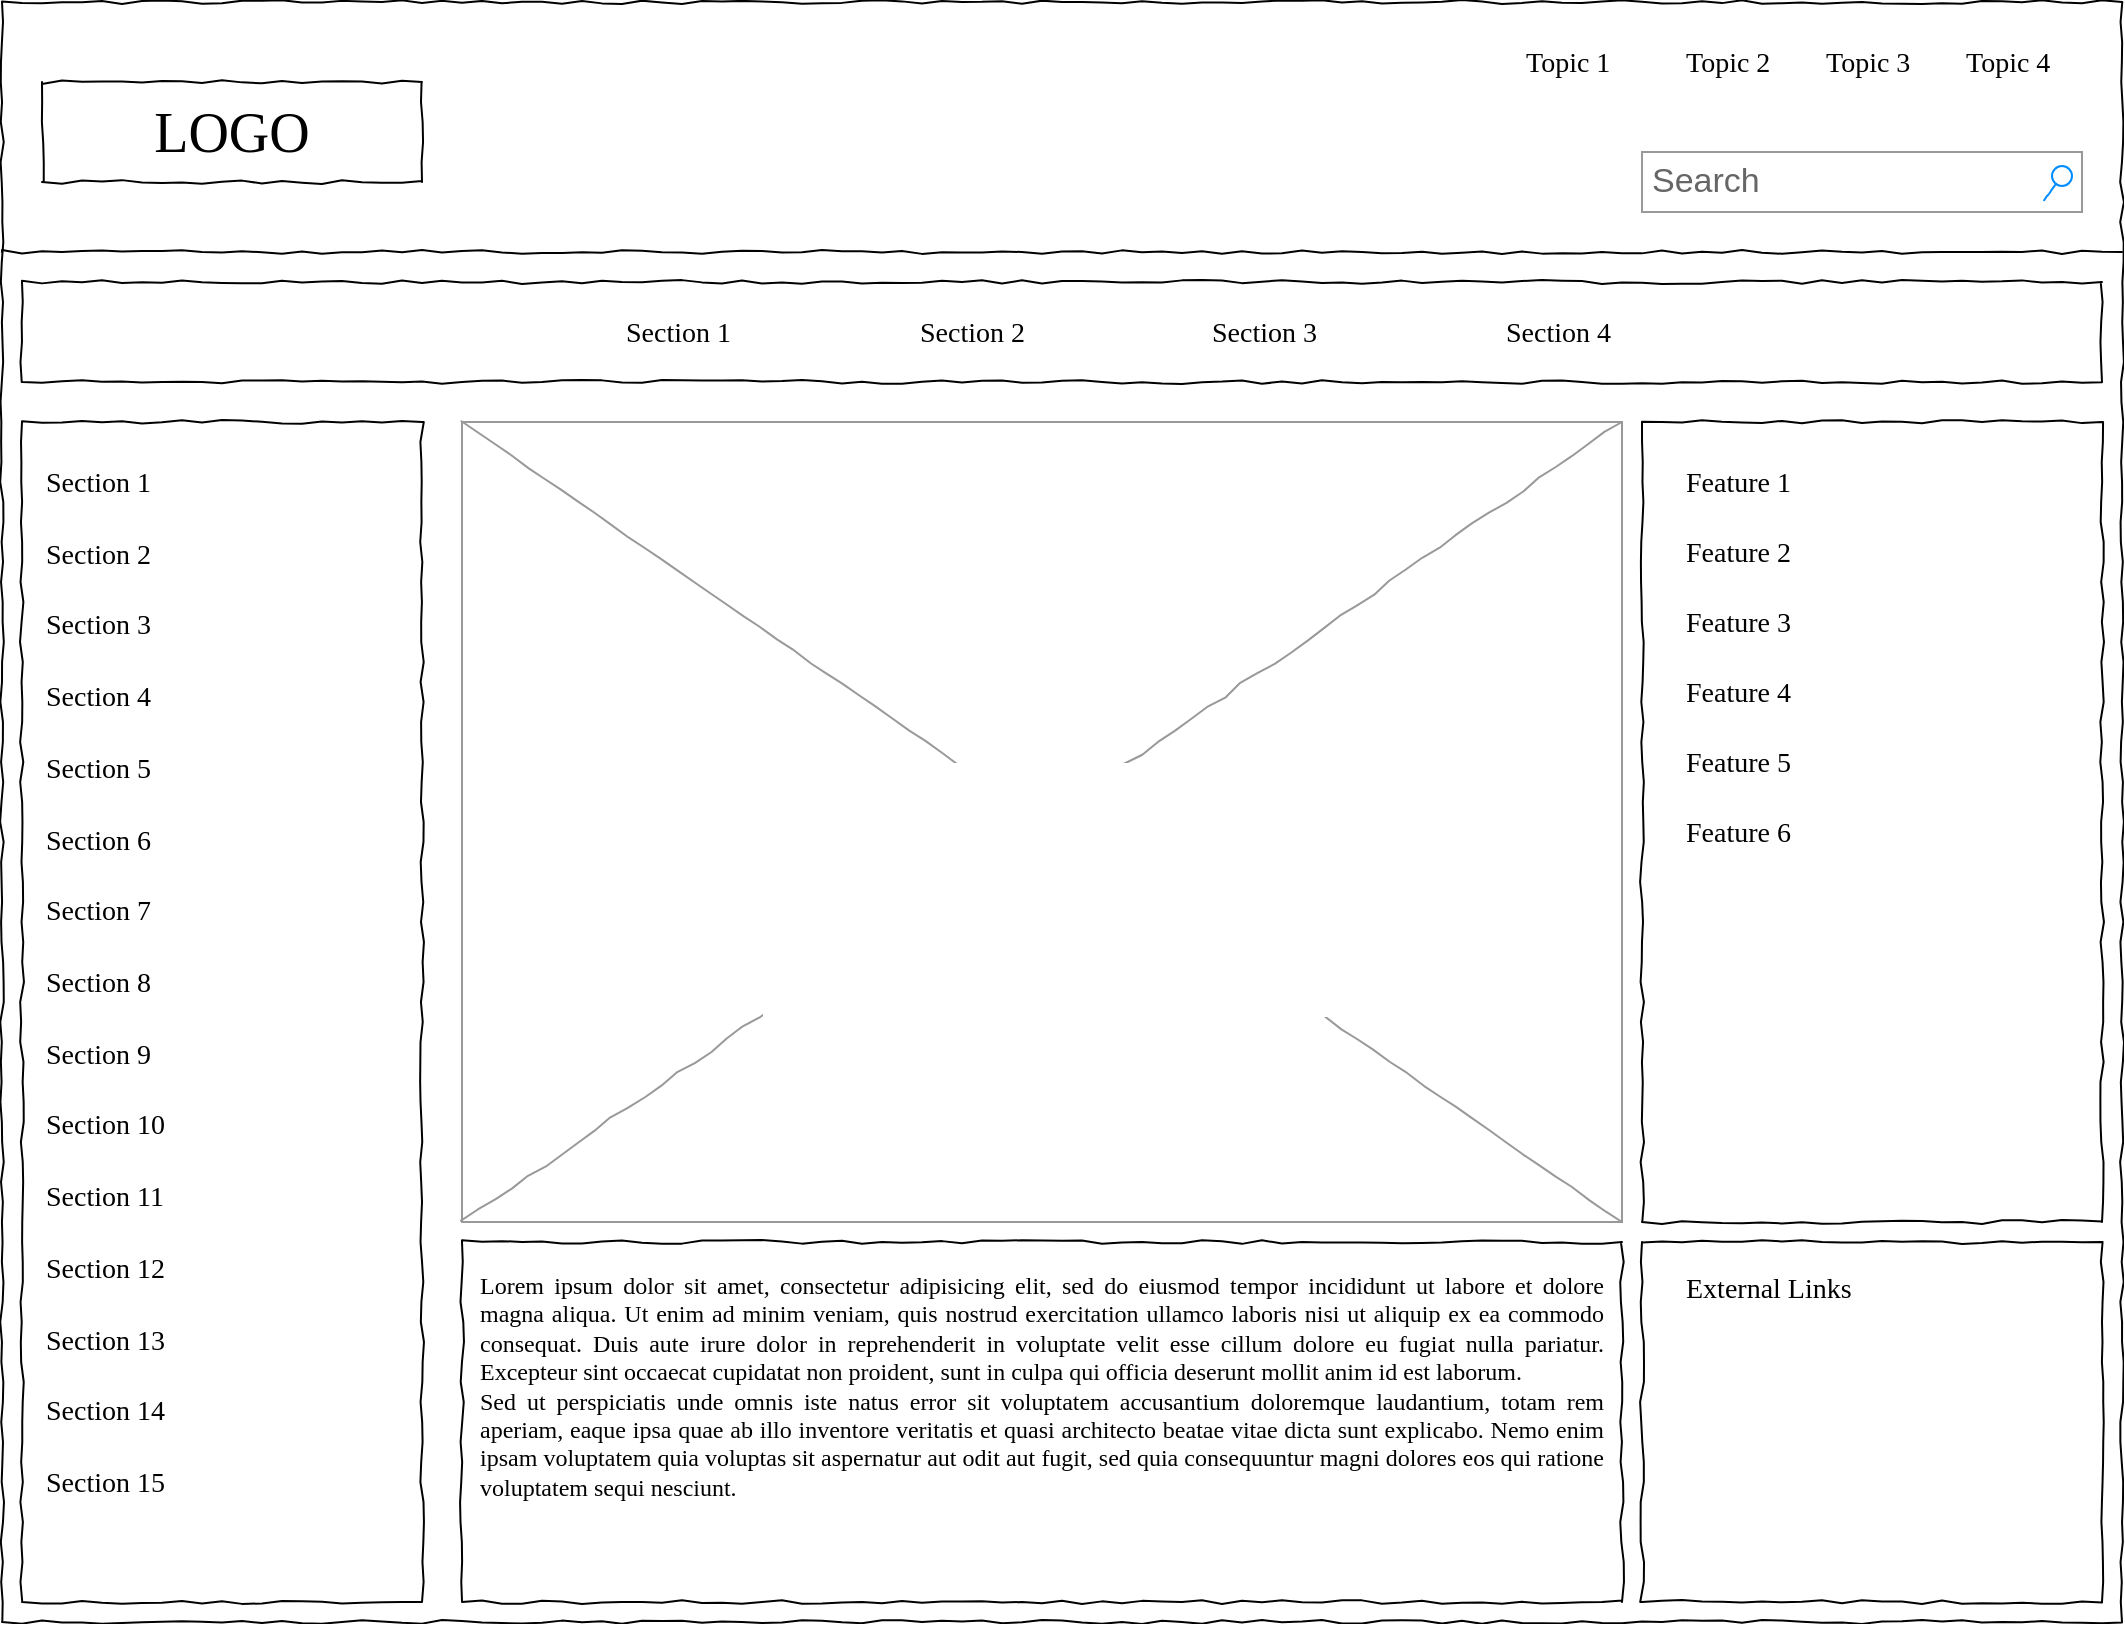 <mxfile version="14.7.2" type="github" pages="2">
  <diagram name="Page-1" id="03018318-947c-dd8e-b7a3-06fadd420f32">
    <mxGraphModel dx="1426" dy="694" grid="1" gridSize="10" guides="1" tooltips="1" connect="1" arrows="1" fold="1" page="1" pageScale="1" pageWidth="1100" pageHeight="850" background="none" math="0" shadow="0">
      <root>
        <mxCell id="0" />
        <mxCell id="1" parent="0" />
        <mxCell id="677b7b8949515195-1" value="" style="whiteSpace=wrap;html=1;rounded=0;shadow=0;labelBackgroundColor=none;strokeColor=#000000;strokeWidth=1;fillColor=none;fontFamily=Verdana;fontSize=12;fontColor=#000000;align=center;comic=1;" parent="1" vertex="1">
          <mxGeometry x="20" y="20" width="1060" height="810" as="geometry" />
        </mxCell>
        <mxCell id="677b7b8949515195-2" value="LOGO" style="whiteSpace=wrap;html=1;rounded=0;shadow=0;labelBackgroundColor=none;strokeWidth=1;fontFamily=Verdana;fontSize=28;align=center;comic=1;" parent="1" vertex="1">
          <mxGeometry x="40" y="60" width="190" height="50" as="geometry" />
        </mxCell>
        <mxCell id="677b7b8949515195-3" value="Search" style="strokeWidth=1;shadow=0;dashed=0;align=center;html=1;shape=mxgraph.mockup.forms.searchBox;strokeColor=#999999;mainText=;strokeColor2=#008cff;fontColor=#666666;fontSize=17;align=left;spacingLeft=3;rounded=0;labelBackgroundColor=none;comic=1;" parent="1" vertex="1">
          <mxGeometry x="840" y="95" width="220" height="30" as="geometry" />
        </mxCell>
        <mxCell id="677b7b8949515195-4" value="Topic 1" style="text;html=1;points=[];align=left;verticalAlign=top;spacingTop=-4;fontSize=14;fontFamily=Verdana" parent="1" vertex="1">
          <mxGeometry x="780" y="40" width="60" height="20" as="geometry" />
        </mxCell>
        <mxCell id="677b7b8949515195-5" value="Topic 2" style="text;html=1;points=[];align=left;verticalAlign=top;spacingTop=-4;fontSize=14;fontFamily=Verdana" parent="1" vertex="1">
          <mxGeometry x="860" y="40" width="60" height="20" as="geometry" />
        </mxCell>
        <mxCell id="677b7b8949515195-6" value="Topic 3" style="text;html=1;points=[];align=left;verticalAlign=top;spacingTop=-4;fontSize=14;fontFamily=Verdana" parent="1" vertex="1">
          <mxGeometry x="930" y="40" width="60" height="20" as="geometry" />
        </mxCell>
        <mxCell id="677b7b8949515195-7" value="Topic 4" style="text;html=1;points=[];align=left;verticalAlign=top;spacingTop=-4;fontSize=14;fontFamily=Verdana" parent="1" vertex="1">
          <mxGeometry x="1000" y="40" width="60" height="20" as="geometry" />
        </mxCell>
        <mxCell id="677b7b8949515195-8" value="" style="whiteSpace=wrap;html=1;rounded=0;shadow=0;labelBackgroundColor=none;strokeWidth=1;fillColor=none;fontFamily=Verdana;fontSize=12;align=center;comic=1;" parent="1" vertex="1">
          <mxGeometry x="30" y="230" width="200" height="590" as="geometry" />
        </mxCell>
        <mxCell id="677b7b8949515195-9" value="" style="line;strokeWidth=1;html=1;rounded=0;shadow=0;labelBackgroundColor=none;fillColor=none;fontFamily=Verdana;fontSize=14;fontColor=#000000;align=center;comic=1;" parent="1" vertex="1">
          <mxGeometry x="20" y="140" width="1060" height="10" as="geometry" />
        </mxCell>
        <mxCell id="677b7b8949515195-10" value="" style="whiteSpace=wrap;html=1;rounded=0;shadow=0;labelBackgroundColor=none;strokeWidth=1;fillColor=none;fontFamily=Verdana;fontSize=12;align=center;comic=1;" parent="1" vertex="1">
          <mxGeometry x="30" y="160" width="1040" height="50" as="geometry" />
        </mxCell>
        <mxCell id="677b7b8949515195-11" value="Section 1" style="text;html=1;points=[];align=left;verticalAlign=top;spacingTop=-4;fontSize=14;fontFamily=Verdana" parent="1" vertex="1">
          <mxGeometry x="330" y="175" width="60" height="20" as="geometry" />
        </mxCell>
        <mxCell id="677b7b8949515195-12" value="Section 2" style="text;html=1;points=[];align=left;verticalAlign=top;spacingTop=-4;fontSize=14;fontFamily=Verdana" parent="1" vertex="1">
          <mxGeometry x="477" y="175" width="60" height="20" as="geometry" />
        </mxCell>
        <mxCell id="677b7b8949515195-13" value="Section 3" style="text;html=1;points=[];align=left;verticalAlign=top;spacingTop=-4;fontSize=14;fontFamily=Verdana" parent="1" vertex="1">
          <mxGeometry x="623" y="175" width="60" height="20" as="geometry" />
        </mxCell>
        <mxCell id="677b7b8949515195-14" value="Section 4" style="text;html=1;points=[];align=left;verticalAlign=top;spacingTop=-4;fontSize=14;fontFamily=Verdana" parent="1" vertex="1">
          <mxGeometry x="770" y="175" width="60" height="20" as="geometry" />
        </mxCell>
        <mxCell id="677b7b8949515195-15" value="&lt;div style=&quot;text-align: justify&quot;&gt;&lt;span&gt;Lorem ipsum dolor sit amet, consectetur adipisicing elit, sed do eiusmod tempor incididunt ut labore et dolore magna aliqua. Ut enim ad minim veniam, quis nostrud exercitation ullamco laboris nisi ut aliquip ex ea commodo consequat. Duis aute irure dolor in reprehenderit in voluptate velit esse cillum dolore eu fugiat nulla pariatur. Excepteur sint occaecat cupidatat non proident, sunt in culpa qui officia deserunt mollit anim id est laborum.&lt;/span&gt;&lt;/div&gt;&lt;div style=&quot;text-align: justify&quot;&gt;&lt;span&gt;Sed ut perspiciatis unde omnis iste natus error sit voluptatem accusantium doloremque laudantium, totam rem aperiam, eaque ipsa quae ab illo inventore veritatis et quasi architecto beatae vitae dicta sunt explicabo. Nemo enim ipsam voluptatem quia voluptas sit aspernatur aut odit aut fugit, sed quia consequuntur magni dolores eos qui ratione voluptatem sequi nesciunt.&amp;nbsp;&lt;/span&gt;&lt;/div&gt;" style="whiteSpace=wrap;html=1;rounded=0;shadow=0;labelBackgroundColor=none;strokeWidth=1;fillColor=none;fontFamily=Verdana;fontSize=12;align=center;verticalAlign=top;spacing=10;comic=1;" parent="1" vertex="1">
          <mxGeometry x="250" y="640" width="580" height="180" as="geometry" />
        </mxCell>
        <mxCell id="677b7b8949515195-16" value="" style="verticalLabelPosition=bottom;shadow=0;dashed=0;align=center;html=1;verticalAlign=top;strokeWidth=1;shape=mxgraph.mockup.graphics.simpleIcon;strokeColor=#999999;rounded=0;labelBackgroundColor=none;fontFamily=Verdana;fontSize=14;fontColor=#000000;comic=1;" parent="1" vertex="1">
          <mxGeometry x="250" y="230" width="580" height="400" as="geometry" />
        </mxCell>
        <mxCell id="677b7b8949515195-25" value="" style="whiteSpace=wrap;html=1;rounded=0;shadow=0;labelBackgroundColor=none;strokeWidth=1;fillColor=none;fontFamily=Verdana;fontSize=12;align=center;comic=1;" parent="1" vertex="1">
          <mxGeometry x="840" y="230" width="230" height="400" as="geometry" />
        </mxCell>
        <mxCell id="677b7b8949515195-26" value="" style="whiteSpace=wrap;html=1;rounded=0;shadow=0;labelBackgroundColor=none;strokeWidth=1;fillColor=none;fontFamily=Verdana;fontSize=12;align=center;comic=1;" parent="1" vertex="1">
          <mxGeometry x="840" y="640" width="230" height="180" as="geometry" />
        </mxCell>
        <mxCell id="677b7b8949515195-27" value="Section 1" style="text;html=1;points=[];align=left;verticalAlign=top;spacingTop=-4;fontSize=14;fontFamily=Verdana" parent="1" vertex="1">
          <mxGeometry x="40" y="250" width="170" height="20" as="geometry" />
        </mxCell>
        <mxCell id="677b7b8949515195-28" value="Section 2" style="text;html=1;points=[];align=left;verticalAlign=top;spacingTop=-4;fontSize=14;fontFamily=Verdana" parent="1" vertex="1">
          <mxGeometry x="40" y="286" width="170" height="20" as="geometry" />
        </mxCell>
        <mxCell id="677b7b8949515195-29" value="Section 3" style="text;html=1;points=[];align=left;verticalAlign=top;spacingTop=-4;fontSize=14;fontFamily=Verdana" parent="1" vertex="1">
          <mxGeometry x="40" y="321" width="170" height="20" as="geometry" />
        </mxCell>
        <mxCell id="677b7b8949515195-30" value="Section 4" style="text;html=1;points=[];align=left;verticalAlign=top;spacingTop=-4;fontSize=14;fontFamily=Verdana" parent="1" vertex="1">
          <mxGeometry x="40" y="357" width="170" height="20" as="geometry" />
        </mxCell>
        <mxCell id="677b7b8949515195-31" value="Section 7" style="text;html=1;points=[];align=left;verticalAlign=top;spacingTop=-4;fontSize=14;fontFamily=Verdana" parent="1" vertex="1">
          <mxGeometry x="40" y="464" width="170" height="20" as="geometry" />
        </mxCell>
        <mxCell id="677b7b8949515195-32" value="Section 8" style="text;html=1;points=[];align=left;verticalAlign=top;spacingTop=-4;fontSize=14;fontFamily=Verdana" parent="1" vertex="1">
          <mxGeometry x="40" y="500" width="170" height="20" as="geometry" />
        </mxCell>
        <mxCell id="677b7b8949515195-33" value="Section 9" style="text;html=1;points=[];align=left;verticalAlign=top;spacingTop=-4;fontSize=14;fontFamily=Verdana" parent="1" vertex="1">
          <mxGeometry x="40" y="536" width="170" height="20" as="geometry" />
        </mxCell>
        <mxCell id="677b7b8949515195-34" value="Section 10" style="text;html=1;points=[];align=left;verticalAlign=top;spacingTop=-4;fontSize=14;fontFamily=Verdana" parent="1" vertex="1">
          <mxGeometry x="40" y="571" width="170" height="20" as="geometry" />
        </mxCell>
        <mxCell id="677b7b8949515195-35" value="Section 11" style="text;html=1;points=[];align=left;verticalAlign=top;spacingTop=-4;fontSize=14;fontFamily=Verdana" parent="1" vertex="1">
          <mxGeometry x="40" y="607" width="170" height="20" as="geometry" />
        </mxCell>
        <mxCell id="677b7b8949515195-36" value="Section 12" style="text;html=1;points=[];align=left;verticalAlign=top;spacingTop=-4;fontSize=14;fontFamily=Verdana" parent="1" vertex="1">
          <mxGeometry x="40" y="643" width="170" height="20" as="geometry" />
        </mxCell>
        <mxCell id="677b7b8949515195-37" value="Section 13" style="text;html=1;points=[];align=left;verticalAlign=top;spacingTop=-4;fontSize=14;fontFamily=Verdana" parent="1" vertex="1">
          <mxGeometry x="40" y="679" width="170" height="20" as="geometry" />
        </mxCell>
        <mxCell id="677b7b8949515195-38" value="Section 14" style="text;html=1;points=[];align=left;verticalAlign=top;spacingTop=-4;fontSize=14;fontFamily=Verdana" parent="1" vertex="1">
          <mxGeometry x="40" y="714" width="170" height="20" as="geometry" />
        </mxCell>
        <mxCell id="677b7b8949515195-39" value="Section 5" style="text;html=1;points=[];align=left;verticalAlign=top;spacingTop=-4;fontSize=14;fontFamily=Verdana" parent="1" vertex="1">
          <mxGeometry x="40" y="393" width="170" height="20" as="geometry" />
        </mxCell>
        <mxCell id="677b7b8949515195-40" value="Section 6" style="text;html=1;points=[];align=left;verticalAlign=top;spacingTop=-4;fontSize=14;fontFamily=Verdana" parent="1" vertex="1">
          <mxGeometry x="40" y="429" width="170" height="20" as="geometry" />
        </mxCell>
        <mxCell id="677b7b8949515195-41" value="Section 15" style="text;html=1;points=[];align=left;verticalAlign=top;spacingTop=-4;fontSize=14;fontFamily=Verdana" parent="1" vertex="1">
          <mxGeometry x="40" y="750" width="170" height="20" as="geometry" />
        </mxCell>
        <mxCell id="677b7b8949515195-42" value="External Links" style="text;html=1;points=[];align=left;verticalAlign=top;spacingTop=-4;fontSize=14;fontFamily=Verdana" parent="1" vertex="1">
          <mxGeometry x="860" y="653" width="170" height="20" as="geometry" />
        </mxCell>
        <mxCell id="677b7b8949515195-44" value="Feature 1" style="text;html=1;points=[];align=left;verticalAlign=top;spacingTop=-4;fontSize=14;fontFamily=Verdana" parent="1" vertex="1">
          <mxGeometry x="860" y="250" width="170" height="20" as="geometry" />
        </mxCell>
        <mxCell id="677b7b8949515195-45" value="Feature 2" style="text;html=1;points=[];align=left;verticalAlign=top;spacingTop=-4;fontSize=14;fontFamily=Verdana" parent="1" vertex="1">
          <mxGeometry x="860" y="285" width="170" height="20" as="geometry" />
        </mxCell>
        <mxCell id="677b7b8949515195-46" value="Feature 3" style="text;html=1;points=[];align=left;verticalAlign=top;spacingTop=-4;fontSize=14;fontFamily=Verdana" parent="1" vertex="1">
          <mxGeometry x="860" y="320" width="170" height="20" as="geometry" />
        </mxCell>
        <mxCell id="677b7b8949515195-47" value="Feature 4" style="text;html=1;points=[];align=left;verticalAlign=top;spacingTop=-4;fontSize=14;fontFamily=Verdana" parent="1" vertex="1">
          <mxGeometry x="860" y="355" width="170" height="20" as="geometry" />
        </mxCell>
        <mxCell id="677b7b8949515195-48" value="Feature 5" style="text;html=1;points=[];align=left;verticalAlign=top;spacingTop=-4;fontSize=14;fontFamily=Verdana" parent="1" vertex="1">
          <mxGeometry x="860" y="390" width="170" height="20" as="geometry" />
        </mxCell>
        <mxCell id="677b7b8949515195-49" value="Feature 6" style="text;html=1;points=[];align=left;verticalAlign=top;spacingTop=-4;fontSize=14;fontFamily=Verdana" parent="1" vertex="1">
          <mxGeometry x="860" y="425" width="170" height="20" as="geometry" />
        </mxCell>
      </root>
    </mxGraphModel>
  </diagram>
  <diagram id="eirNKkz0It7rpVvgPNyu" name="Page-2">
    <mxGraphModel dx="3204" dy="2326" grid="1" gridSize="10" guides="1" tooltips="1" connect="1" arrows="1" fold="1" page="1" pageScale="1" pageWidth="827" pageHeight="1169" math="0" shadow="0">
      <root>
        <mxCell id="OgX_j4Ksv-_iXJRbJ3sl-0" />
        <mxCell id="OgX_j4Ksv-_iXJRbJ3sl-1" parent="OgX_j4Ksv-_iXJRbJ3sl-0" />
        <mxCell id="OgX_j4Ksv-_iXJRbJ3sl-5" value="Line 1" style="strokeWidth=1;shadow=0;dashed=0;align=center;html=1;shape=mxgraph.mockup.text.textBox;fontColor=#666666;align=left;fontSize=17;spacingLeft=4;spacingTop=-3;strokeColor=#666666;mainText=;rounded=0;comic=1;fontFamily=Verdana;fillColor=none;" vertex="1" parent="OgX_j4Ksv-_iXJRbJ3sl-1">
          <mxGeometry x="-135" y="100" width="150" height="30" as="geometry" />
        </mxCell>
        <mxCell id="OgX_j4Ksv-_iXJRbJ3sl-6" value="&lt;table cellpadding=&quot;4&quot; cellspacing=&quot;0&quot; border=&quot;1&quot; style=&quot;font-size:1em;width:100%;height:100%;&quot;&gt;&lt;tr&gt;&lt;th&gt;Header 1&lt;/th&gt;&lt;th&gt;Header 2&lt;/th&gt;&lt;/tr&gt;&lt;tr&gt;&lt;td&gt;row 1, cell 1&lt;/td&gt;&lt;td&gt;row 1, cell 2&lt;/td&gt;&lt;/tr&gt;&lt;tr&gt;&lt;td&gt;row 2, cell 1&lt;/td&gt;&lt;td&gt;row 2, cell 2&lt;/td&gt;&lt;/tr&gt;&lt;/table&gt; " style="verticalAlign=top;align=left;overflow=fill;fontSize=12;fontFamily=Helvetica;html=1;rounded=0;shadow=0;comic=1;strokeWidth=1;fillColor=none;" vertex="1" parent="OgX_j4Ksv-_iXJRbJ3sl-1">
          <mxGeometry x="-510" y="100" width="180" height="80" as="geometry" />
        </mxCell>
        <mxCell id="OgX_j4Ksv-_iXJRbJ3sl-8" value="" style="verticalLabelPosition=bottom;shadow=0;dashed=0;align=center;html=1;verticalAlign=top;strokeWidth=1;shape=mxgraph.mockup.misc.progressBar;fillColor=#cccccc;strokeColor=none;fillColor2=#99ddff;barPos=80;rounded=0;comic=1;fontFamily=Verdana;" vertex="1" parent="OgX_j4Ksv-_iXJRbJ3sl-1">
          <mxGeometry x="-160" y="240" width="200" height="20" as="geometry" />
        </mxCell>
        <mxCell id="OgX_j4Ksv-_iXJRbJ3sl-10" value="&lt;table cellpadding=&quot;0&quot; cellspacing=&quot;0&quot; style=&quot;width:100%;height:100%;&quot;&gt;&lt;tr&gt;&lt;td style=&quot;width:85%&quot;&gt;100&lt;/td&gt;&lt;td style=&quot;width:15%&quot;&gt;&lt;/td&gt;&lt;/tr&gt;&lt;/table&gt;" style="strokeWidth=1;shadow=0;dashed=0;align=center;html=1;shape=mxgraph.mockup.forms.spinner;strokeColor=#999999;spinLayout=right;spinStyle=normal;adjStyle=triangle;fillColor=#aaddff;fontSize=17;fontColor=#666666;mainText=;html=1;overflow=fill;rounded=0;comic=1;fontFamily=Verdana;" vertex="1" parent="OgX_j4Ksv-_iXJRbJ3sl-1">
          <mxGeometry x="-135" y="340" width="150" height="60" as="geometry" />
        </mxCell>
        <mxCell id="OgX_j4Ksv-_iXJRbJ3sl-14" value="Search" style="strokeWidth=1;shadow=0;dashed=0;align=center;html=1;shape=mxgraph.mockup.forms.searchBox;strokeColor=#999999;mainText=;strokeColor2=#008cff;fontColor=#666666;fontSize=17;align=left;spacingLeft=3;rounded=0;comic=1;fontFamily=Verdana;fillColor=none;" vertex="1" parent="OgX_j4Ksv-_iXJRbJ3sl-1">
          <mxGeometry x="-135" y="290" width="150" height="30" as="geometry" />
        </mxCell>
        <mxCell id="OgX_j4Ksv-_iXJRbJ3sl-15" value="Option 1" style="strokeWidth=1;shadow=0;dashed=0;align=center;html=1;shape=mxgraph.mockup.forms.comboBox;strokeColor=#999999;fillColor=#ddeeff;align=left;fillColor2=#aaddff;mainText=;fontColor=#666666;fontSize=17;spacingLeft=3;rounded=0;comic=1;fontFamily=Verdana;" vertex="1" parent="OgX_j4Ksv-_iXJRbJ3sl-1">
          <mxGeometry x="-135" y="440" width="150" height="30" as="geometry" />
        </mxCell>
        <mxCell id="OgX_j4Ksv-_iXJRbJ3sl-16" value="Tab 1" style="strokeWidth=1;shadow=0;dashed=0;align=center;html=1;shape=mxgraph.mockup.forms.uRect;fontSize=17;fontColor=#666666;align=left;spacingLeft=5;strokeColor=#666666;rounded=0;comic=1;fontFamily=Verdana;fillColor=none;" vertex="1" parent="OgX_j4Ksv-_iXJRbJ3sl-1">
          <mxGeometry x="-170" y="180" width="70" height="30" as="geometry" />
        </mxCell>
        <mxCell id="OgX_j4Ksv-_iXJRbJ3sl-17" value="Tab 2" style="strokeWidth=1;shadow=0;dashed=0;align=center;html=1;shape=mxgraph.mockup.forms.uRect;fontSize=17;fontColor=#ffffff;align=left;spacingLeft=5;strokeColor=#008cff;fillColor=#008cff;rounded=0;comic=1;fontFamily=Verdana;" vertex="1" parent="OgX_j4Ksv-_iXJRbJ3sl-1">
          <mxGeometry x="-95" y="180" width="70" height="30" as="geometry" />
        </mxCell>
        <mxCell id="OgX_j4Ksv-_iXJRbJ3sl-18" value="Tab 3" style="strokeWidth=1;shadow=0;dashed=0;align=center;html=1;shape=mxgraph.mockup.forms.uRect;fontSize=17;fontColor=#666666;align=left;spacingLeft=5;strokeColor=#666666;rounded=0;comic=1;fontFamily=Verdana;fillColor=none;" vertex="1" parent="OgX_j4Ksv-_iXJRbJ3sl-1">
          <mxGeometry x="-20" y="180" width="70" height="30" as="geometry" />
        </mxCell>
        <mxCell id="OgX_j4Ksv-_iXJRbJ3sl-19" value="" style="strokeWidth=1;shadow=0;align=left;html=1;shape=mxgraph.mockup.forms.rrect;rSize=5;strokeColor=#000000;fillColor=none;rounded=0;comic=1;fontFamily=Helvetica;verticalAlign=top;" vertex="1" parent="OgX_j4Ksv-_iXJRbJ3sl-1">
          <mxGeometry x="-500" y="300" width="160" height="175" as="geometry" />
        </mxCell>
        <mxCell id="OgX_j4Ksv-_iXJRbJ3sl-20" value="October 2014" style="strokeWidth=1;shadow=0;dashed=0;align=center;html=1;shape=mxgraph.mockup.forms.anchor;fontColor=#999999;" vertex="1" parent="OgX_j4Ksv-_iXJRbJ3sl-19">
          <mxGeometry x="30" y="8" width="100" height="20" as="geometry" />
        </mxCell>
        <mxCell id="OgX_j4Ksv-_iXJRbJ3sl-21" value="&lt;" style="strokeWidth=1;shadow=0;dashed=0;align=center;html=1;shape=mxgraph.mockup.forms.rrect;rSize=4;strokeColor=#999999;fontColor=#008cff;fontSize=19;fontStyle=1;" vertex="1" parent="OgX_j4Ksv-_iXJRbJ3sl-19">
          <mxGeometry x="8" y="8" width="25" height="20" as="geometry" />
        </mxCell>
        <mxCell id="OgX_j4Ksv-_iXJRbJ3sl-22" value="&gt;" style="strokeWidth=1;shadow=0;dashed=0;align=center;html=1;shape=mxgraph.mockup.forms.rrect;rSize=4;strokeColor=#999999;fontColor=#008cff;fontSize=19;fontStyle=1;" vertex="1" parent="OgX_j4Ksv-_iXJRbJ3sl-19">
          <mxGeometry x="127" y="8" width="25" height="20" as="geometry" />
        </mxCell>
        <mxCell id="OgX_j4Ksv-_iXJRbJ3sl-23" value="Mo" style="strokeWidth=1;shadow=0;dashed=0;align=center;html=1;shape=mxgraph.mockup.forms.anchor;fontColor=#999999;" vertex="1" parent="OgX_j4Ksv-_iXJRbJ3sl-19">
          <mxGeometry x="10" y="28" width="20" height="20" as="geometry" />
        </mxCell>
        <mxCell id="OgX_j4Ksv-_iXJRbJ3sl-24" value="Tu" style="strokeWidth=1;shadow=0;dashed=0;align=center;html=1;shape=mxgraph.mockup.forms.anchor;fontColor=#999999;" vertex="1" parent="OgX_j4Ksv-_iXJRbJ3sl-19">
          <mxGeometry x="30" y="28" width="20" height="20" as="geometry" />
        </mxCell>
        <mxCell id="OgX_j4Ksv-_iXJRbJ3sl-25" value="We" style="strokeWidth=1;shadow=0;dashed=0;align=center;html=1;shape=mxgraph.mockup.forms.anchor;fontColor=#999999;" vertex="1" parent="OgX_j4Ksv-_iXJRbJ3sl-19">
          <mxGeometry x="50" y="28" width="20" height="20" as="geometry" />
        </mxCell>
        <mxCell id="OgX_j4Ksv-_iXJRbJ3sl-26" value="Th" style="strokeWidth=1;shadow=0;dashed=0;align=center;html=1;shape=mxgraph.mockup.forms.anchor;fontColor=#999999;" vertex="1" parent="OgX_j4Ksv-_iXJRbJ3sl-19">
          <mxGeometry x="70" y="28" width="20" height="20" as="geometry" />
        </mxCell>
        <mxCell id="OgX_j4Ksv-_iXJRbJ3sl-27" value="Fr" style="strokeWidth=1;shadow=0;dashed=0;align=center;html=1;shape=mxgraph.mockup.forms.anchor;fontColor=#999999;" vertex="1" parent="OgX_j4Ksv-_iXJRbJ3sl-19">
          <mxGeometry x="90" y="28" width="20" height="20" as="geometry" />
        </mxCell>
        <mxCell id="OgX_j4Ksv-_iXJRbJ3sl-28" value="Sa" style="strokeWidth=1;shadow=0;dashed=0;align=center;html=1;shape=mxgraph.mockup.forms.anchor;fontColor=#999999;" vertex="1" parent="OgX_j4Ksv-_iXJRbJ3sl-19">
          <mxGeometry x="110" y="28" width="20" height="20" as="geometry" />
        </mxCell>
        <mxCell id="OgX_j4Ksv-_iXJRbJ3sl-29" value="Su" style="strokeWidth=1;shadow=0;dashed=0;align=center;html=1;shape=mxgraph.mockup.forms.anchor;fontColor=#999999;" vertex="1" parent="OgX_j4Ksv-_iXJRbJ3sl-19">
          <mxGeometry x="130" y="28" width="20" height="20" as="geometry" />
        </mxCell>
        <mxCell id="OgX_j4Ksv-_iXJRbJ3sl-30" value="1" style="strokeWidth=1;shadow=0;dashed=0;align=center;html=1;shape=mxgraph.mockup.forms.rrect;rSize=0;strokeColor=#999999;fontColor=#999999;" vertex="1" parent="OgX_j4Ksv-_iXJRbJ3sl-19">
          <mxGeometry x="10" y="48" width="20" height="20" as="geometry" />
        </mxCell>
        <mxCell id="OgX_j4Ksv-_iXJRbJ3sl-31" value="2" style="strokeWidth=1;shadow=0;dashed=0;align=center;html=1;shape=mxgraph.mockup.forms.rrect;rSize=0;strokeColor=#999999;fontColor=#999999;" vertex="1" parent="OgX_j4Ksv-_iXJRbJ3sl-19">
          <mxGeometry x="30" y="48" width="20" height="20" as="geometry" />
        </mxCell>
        <mxCell id="OgX_j4Ksv-_iXJRbJ3sl-32" value="3" style="strokeWidth=1;shadow=0;dashed=0;align=center;html=1;shape=mxgraph.mockup.forms.rrect;rSize=0;strokeColor=#999999;fontColor=#999999;" vertex="1" parent="OgX_j4Ksv-_iXJRbJ3sl-19">
          <mxGeometry x="50" y="48" width="20" height="20" as="geometry" />
        </mxCell>
        <mxCell id="OgX_j4Ksv-_iXJRbJ3sl-33" value="4" style="strokeWidth=1;shadow=0;dashed=0;align=center;html=1;shape=mxgraph.mockup.forms.rrect;rSize=0;strokeColor=#999999;fontColor=#999999;" vertex="1" parent="OgX_j4Ksv-_iXJRbJ3sl-19">
          <mxGeometry x="70" y="48" width="20" height="20" as="geometry" />
        </mxCell>
        <mxCell id="OgX_j4Ksv-_iXJRbJ3sl-34" value="5" style="strokeWidth=1;shadow=0;dashed=0;align=center;html=1;shape=mxgraph.mockup.forms.rrect;rSize=0;strokeColor=#999999;fontColor=#999999;" vertex="1" parent="OgX_j4Ksv-_iXJRbJ3sl-19">
          <mxGeometry x="90" y="48" width="20" height="20" as="geometry" />
        </mxCell>
        <mxCell id="OgX_j4Ksv-_iXJRbJ3sl-35" value="6" style="strokeWidth=1;shadow=0;dashed=0;align=center;html=1;shape=mxgraph.mockup.forms.rrect;rSize=0;strokeColor=#999999;fontColor=#999999;" vertex="1" parent="OgX_j4Ksv-_iXJRbJ3sl-19">
          <mxGeometry x="110" y="48" width="20" height="20" as="geometry" />
        </mxCell>
        <mxCell id="OgX_j4Ksv-_iXJRbJ3sl-36" value="7" style="strokeWidth=1;shadow=0;dashed=0;align=center;html=1;shape=mxgraph.mockup.forms.rrect;rSize=0;strokeColor=#999999;fontColor=#999999;" vertex="1" parent="OgX_j4Ksv-_iXJRbJ3sl-19">
          <mxGeometry x="130" y="48" width="20" height="20" as="geometry" />
        </mxCell>
        <mxCell id="OgX_j4Ksv-_iXJRbJ3sl-37" value="8" style="strokeWidth=1;shadow=0;dashed=0;align=center;html=1;shape=mxgraph.mockup.forms.rrect;rSize=0;strokeColor=#999999;fontColor=#999999;" vertex="1" parent="OgX_j4Ksv-_iXJRbJ3sl-19">
          <mxGeometry x="10" y="68" width="20" height="20" as="geometry" />
        </mxCell>
        <mxCell id="OgX_j4Ksv-_iXJRbJ3sl-38" value="9" style="strokeWidth=1;shadow=0;dashed=0;align=center;html=1;shape=mxgraph.mockup.forms.rrect;rSize=0;strokeColor=#999999;fontColor=#999999;" vertex="1" parent="OgX_j4Ksv-_iXJRbJ3sl-19">
          <mxGeometry x="30" y="68" width="20" height="20" as="geometry" />
        </mxCell>
        <mxCell id="OgX_j4Ksv-_iXJRbJ3sl-39" value="10" style="strokeWidth=1;shadow=0;dashed=0;align=center;html=1;shape=mxgraph.mockup.forms.rrect;rSize=0;strokeColor=#999999;fontColor=#999999;" vertex="1" parent="OgX_j4Ksv-_iXJRbJ3sl-19">
          <mxGeometry x="50" y="68" width="20" height="20" as="geometry" />
        </mxCell>
        <mxCell id="OgX_j4Ksv-_iXJRbJ3sl-40" value="11" style="strokeWidth=1;shadow=0;dashed=0;align=center;html=1;shape=mxgraph.mockup.forms.rrect;rSize=0;strokeColor=#999999;fontColor=#999999;" vertex="1" parent="OgX_j4Ksv-_iXJRbJ3sl-19">
          <mxGeometry x="70" y="68" width="20" height="20" as="geometry" />
        </mxCell>
        <mxCell id="OgX_j4Ksv-_iXJRbJ3sl-41" value="12" style="strokeWidth=1;shadow=0;dashed=0;align=center;html=1;shape=mxgraph.mockup.forms.rrect;rSize=0;strokeColor=#999999;fontColor=#999999;" vertex="1" parent="OgX_j4Ksv-_iXJRbJ3sl-19">
          <mxGeometry x="90" y="68" width="20" height="20" as="geometry" />
        </mxCell>
        <mxCell id="OgX_j4Ksv-_iXJRbJ3sl-42" value="13" style="strokeWidth=1;shadow=0;dashed=0;align=center;html=1;shape=mxgraph.mockup.forms.rrect;rSize=0;strokeColor=#999999;fontColor=#999999;" vertex="1" parent="OgX_j4Ksv-_iXJRbJ3sl-19">
          <mxGeometry x="110" y="68" width="20" height="20" as="geometry" />
        </mxCell>
        <mxCell id="OgX_j4Ksv-_iXJRbJ3sl-43" value="14" style="strokeWidth=1;shadow=0;dashed=0;align=center;html=1;shape=mxgraph.mockup.forms.rrect;rSize=0;strokeColor=#999999;fontColor=#999999;" vertex="1" parent="OgX_j4Ksv-_iXJRbJ3sl-19">
          <mxGeometry x="130" y="68" width="20" height="20" as="geometry" />
        </mxCell>
        <mxCell id="OgX_j4Ksv-_iXJRbJ3sl-44" value="15" style="strokeWidth=1;shadow=0;dashed=0;align=center;html=1;shape=mxgraph.mockup.forms.rrect;rSize=0;strokeColor=#999999;fontColor=#999999;" vertex="1" parent="OgX_j4Ksv-_iXJRbJ3sl-19">
          <mxGeometry x="10" y="88" width="20" height="20" as="geometry" />
        </mxCell>
        <mxCell id="OgX_j4Ksv-_iXJRbJ3sl-45" value="16" style="strokeWidth=1;shadow=0;dashed=0;align=center;html=1;shape=mxgraph.mockup.forms.rrect;rSize=0;strokeColor=#999999;fontColor=#999999;" vertex="1" parent="OgX_j4Ksv-_iXJRbJ3sl-19">
          <mxGeometry x="30" y="88" width="20" height="20" as="geometry" />
        </mxCell>
        <mxCell id="OgX_j4Ksv-_iXJRbJ3sl-46" value="17" style="strokeWidth=1;shadow=0;dashed=0;align=center;html=1;shape=mxgraph.mockup.forms.rrect;rSize=0;strokeColor=#999999;fontColor=#999999;" vertex="1" parent="OgX_j4Ksv-_iXJRbJ3sl-19">
          <mxGeometry x="50" y="88" width="20" height="20" as="geometry" />
        </mxCell>
        <mxCell id="OgX_j4Ksv-_iXJRbJ3sl-47" value="18" style="strokeWidth=1;shadow=0;dashed=0;align=center;html=1;shape=mxgraph.mockup.forms.rrect;rSize=0;strokeColor=#999999;fontColor=#999999;" vertex="1" parent="OgX_j4Ksv-_iXJRbJ3sl-19">
          <mxGeometry x="70" y="88" width="20" height="20" as="geometry" />
        </mxCell>
        <mxCell id="OgX_j4Ksv-_iXJRbJ3sl-48" value="19" style="strokeWidth=1;shadow=0;dashed=0;align=center;html=1;shape=mxgraph.mockup.forms.rrect;rSize=0;strokeColor=#999999;fontColor=#999999;" vertex="1" parent="OgX_j4Ksv-_iXJRbJ3sl-19">
          <mxGeometry x="90" y="88" width="20" height="20" as="geometry" />
        </mxCell>
        <mxCell id="OgX_j4Ksv-_iXJRbJ3sl-49" value="20" style="strokeWidth=1;shadow=0;dashed=0;align=center;html=1;shape=mxgraph.mockup.forms.rrect;rSize=0;strokeColor=#999999;fontColor=#999999;" vertex="1" parent="OgX_j4Ksv-_iXJRbJ3sl-19">
          <mxGeometry x="110" y="88" width="20" height="20" as="geometry" />
        </mxCell>
        <mxCell id="OgX_j4Ksv-_iXJRbJ3sl-50" value="21" style="strokeWidth=1;shadow=0;dashed=0;align=center;html=1;shape=mxgraph.mockup.forms.rrect;rSize=0;strokeColor=#999999;fontColor=#999999;" vertex="1" parent="OgX_j4Ksv-_iXJRbJ3sl-19">
          <mxGeometry x="130" y="88" width="20" height="20" as="geometry" />
        </mxCell>
        <mxCell id="OgX_j4Ksv-_iXJRbJ3sl-51" value="22" style="strokeWidth=1;shadow=0;dashed=0;align=center;html=1;shape=mxgraph.mockup.forms.rrect;rSize=0;strokeColor=#999999;fontColor=#999999;" vertex="1" parent="OgX_j4Ksv-_iXJRbJ3sl-19">
          <mxGeometry x="10" y="108" width="20" height="20" as="geometry" />
        </mxCell>
        <mxCell id="OgX_j4Ksv-_iXJRbJ3sl-52" value="23" style="strokeWidth=1;shadow=0;dashed=0;align=center;html=1;shape=mxgraph.mockup.forms.rrect;rSize=0;strokeColor=#999999;fontColor=#999999;" vertex="1" parent="OgX_j4Ksv-_iXJRbJ3sl-19">
          <mxGeometry x="30" y="108" width="20" height="20" as="geometry" />
        </mxCell>
        <mxCell id="OgX_j4Ksv-_iXJRbJ3sl-53" value="25" style="strokeWidth=1;shadow=0;dashed=0;align=center;html=1;shape=mxgraph.mockup.forms.rrect;rSize=0;strokeColor=#999999;fontColor=#999999;" vertex="1" parent="OgX_j4Ksv-_iXJRbJ3sl-19">
          <mxGeometry x="70" y="108" width="20" height="20" as="geometry" />
        </mxCell>
        <mxCell id="OgX_j4Ksv-_iXJRbJ3sl-54" value="26" style="strokeWidth=1;shadow=0;dashed=0;align=center;html=1;shape=mxgraph.mockup.forms.rrect;rSize=0;strokeColor=#999999;fontColor=#999999;" vertex="1" parent="OgX_j4Ksv-_iXJRbJ3sl-19">
          <mxGeometry x="90" y="108" width="20" height="20" as="geometry" />
        </mxCell>
        <mxCell id="OgX_j4Ksv-_iXJRbJ3sl-55" value="27" style="strokeWidth=1;shadow=0;dashed=0;align=center;html=1;shape=mxgraph.mockup.forms.rrect;rSize=0;strokeColor=#999999;fontColor=#999999;" vertex="1" parent="OgX_j4Ksv-_iXJRbJ3sl-19">
          <mxGeometry x="110" y="108" width="20" height="20" as="geometry" />
        </mxCell>
        <mxCell id="OgX_j4Ksv-_iXJRbJ3sl-56" value="28" style="strokeWidth=1;shadow=0;dashed=0;align=center;html=1;shape=mxgraph.mockup.forms.rrect;rSize=0;strokeColor=#999999;fontColor=#999999;" vertex="1" parent="OgX_j4Ksv-_iXJRbJ3sl-19">
          <mxGeometry x="130" y="108" width="20" height="20" as="geometry" />
        </mxCell>
        <mxCell id="OgX_j4Ksv-_iXJRbJ3sl-57" value="29" style="strokeWidth=1;shadow=0;dashed=0;align=center;html=1;shape=mxgraph.mockup.forms.rrect;rSize=0;strokeColor=#999999;fontColor=#999999;" vertex="1" parent="OgX_j4Ksv-_iXJRbJ3sl-19">
          <mxGeometry x="10" y="128" width="20" height="20" as="geometry" />
        </mxCell>
        <mxCell id="OgX_j4Ksv-_iXJRbJ3sl-58" value="30" style="strokeWidth=1;shadow=0;dashed=0;align=center;html=1;shape=mxgraph.mockup.forms.rrect;rSize=0;strokeColor=#999999;fontColor=#999999;" vertex="1" parent="OgX_j4Ksv-_iXJRbJ3sl-19">
          <mxGeometry x="30" y="128" width="20" height="20" as="geometry" />
        </mxCell>
        <mxCell id="OgX_j4Ksv-_iXJRbJ3sl-59" value="31" style="strokeWidth=1;shadow=0;dashed=0;align=center;html=1;shape=mxgraph.mockup.forms.rrect;rSize=0;strokeColor=#999999;fontColor=#999999;" vertex="1" parent="OgX_j4Ksv-_iXJRbJ3sl-19">
          <mxGeometry x="50" y="128" width="20" height="20" as="geometry" />
        </mxCell>
        <mxCell id="OgX_j4Ksv-_iXJRbJ3sl-60" value="1" style="strokeWidth=1;shadow=0;dashed=0;align=center;html=1;shape=mxgraph.mockup.forms.rrect;rSize=0;strokeColor=#999999;fontColor=#999999;fillColor=#ddeeff;" vertex="1" parent="OgX_j4Ksv-_iXJRbJ3sl-19">
          <mxGeometry x="70" y="128" width="20" height="20" as="geometry" />
        </mxCell>
        <mxCell id="OgX_j4Ksv-_iXJRbJ3sl-61" value="2" style="strokeWidth=1;shadow=0;dashed=0;align=center;html=1;shape=mxgraph.mockup.forms.rrect;rSize=0;strokeColor=#999999;fontColor=#999999;fillColor=#ddeeff;" vertex="1" parent="OgX_j4Ksv-_iXJRbJ3sl-19">
          <mxGeometry x="90" y="128" width="20" height="20" as="geometry" />
        </mxCell>
        <mxCell id="OgX_j4Ksv-_iXJRbJ3sl-62" value="3" style="strokeWidth=1;shadow=0;dashed=0;align=center;html=1;shape=mxgraph.mockup.forms.rrect;rSize=0;strokeColor=#999999;fontColor=#999999;fillColor=#ddeeff;" vertex="1" parent="OgX_j4Ksv-_iXJRbJ3sl-19">
          <mxGeometry x="110" y="128" width="20" height="20" as="geometry" />
        </mxCell>
        <mxCell id="OgX_j4Ksv-_iXJRbJ3sl-63" value="4" style="strokeWidth=1;shadow=0;dashed=0;align=center;html=1;shape=mxgraph.mockup.forms.rrect;rSize=0;strokeColor=#999999;fontColor=#999999;fillColor=#ddeeff;" vertex="1" parent="OgX_j4Ksv-_iXJRbJ3sl-19">
          <mxGeometry x="130" y="128" width="20" height="20" as="geometry" />
        </mxCell>
        <mxCell id="OgX_j4Ksv-_iXJRbJ3sl-64" value="5" style="strokeWidth=1;shadow=0;dashed=0;align=center;html=1;shape=mxgraph.mockup.forms.rrect;rSize=0;strokeColor=#999999;fontColor=#999999;fillColor=#ddeeff;" vertex="1" parent="OgX_j4Ksv-_iXJRbJ3sl-19">
          <mxGeometry x="10" y="148" width="20" height="20" as="geometry" />
        </mxCell>
        <mxCell id="OgX_j4Ksv-_iXJRbJ3sl-65" value="6" style="strokeWidth=1;shadow=0;dashed=0;align=center;html=1;shape=mxgraph.mockup.forms.rrect;rSize=0;strokeColor=#999999;fontColor=#999999;fillColor=#ddeeff;" vertex="1" parent="OgX_j4Ksv-_iXJRbJ3sl-19">
          <mxGeometry x="30" y="148" width="20" height="20" as="geometry" />
        </mxCell>
        <mxCell id="OgX_j4Ksv-_iXJRbJ3sl-66" value="7" style="strokeWidth=1;shadow=0;dashed=0;align=center;html=1;shape=mxgraph.mockup.forms.rrect;rSize=0;strokeColor=#999999;fontColor=#999999;fillColor=#ddeeff;" vertex="1" parent="OgX_j4Ksv-_iXJRbJ3sl-19">
          <mxGeometry x="50" y="148" width="20" height="20" as="geometry" />
        </mxCell>
        <mxCell id="OgX_j4Ksv-_iXJRbJ3sl-67" value="8" style="strokeWidth=1;shadow=0;dashed=0;align=center;html=1;shape=mxgraph.mockup.forms.rrect;rSize=0;strokeColor=#999999;fontColor=#999999;fillColor=#ddeeff;" vertex="1" parent="OgX_j4Ksv-_iXJRbJ3sl-19">
          <mxGeometry x="70" y="148" width="20" height="20" as="geometry" />
        </mxCell>
        <mxCell id="OgX_j4Ksv-_iXJRbJ3sl-68" value="9" style="strokeWidth=1;shadow=0;dashed=0;align=center;html=1;shape=mxgraph.mockup.forms.rrect;rSize=0;strokeColor=#999999;fontColor=#999999;fillColor=#ddeeff;" vertex="1" parent="OgX_j4Ksv-_iXJRbJ3sl-19">
          <mxGeometry x="90" y="148" width="20" height="20" as="geometry" />
        </mxCell>
        <mxCell id="OgX_j4Ksv-_iXJRbJ3sl-69" value="10" style="strokeWidth=1;shadow=0;dashed=0;align=center;html=1;shape=mxgraph.mockup.forms.rrect;rSize=0;strokeColor=#999999;fontColor=#999999;fillColor=#ddeeff;" vertex="1" parent="OgX_j4Ksv-_iXJRbJ3sl-19">
          <mxGeometry x="110" y="148" width="20" height="20" as="geometry" />
        </mxCell>
        <mxCell id="OgX_j4Ksv-_iXJRbJ3sl-70" value="11" style="strokeWidth=1;shadow=0;dashed=0;align=center;html=1;shape=mxgraph.mockup.forms.rrect;rSize=0;strokeColor=#999999;fontColor=#999999;fillColor=#ddeeff;" vertex="1" parent="OgX_j4Ksv-_iXJRbJ3sl-19">
          <mxGeometry x="130" y="148" width="20" height="20" as="geometry" />
        </mxCell>
        <mxCell id="OgX_j4Ksv-_iXJRbJ3sl-71" value="24" style="strokeWidth=1;shadow=0;dashed=0;align=center;html=1;shape=mxgraph.mockup.forms.rrect;rSize=0;strokeColor=#ff0000;fontColor=#ffffff;strokeWidth=2;fillColor=#008cff;" vertex="1" parent="OgX_j4Ksv-_iXJRbJ3sl-19">
          <mxGeometry x="50" y="108" width="20" height="20" as="geometry" />
        </mxCell>
        <mxCell id="OgX_j4Ksv-_iXJRbJ3sl-76" value="Shared Library" style="swimlane;rounded=0;shadow=0;comic=1;fontFamily=Verdana;strokeWidth=1;fillColor=none;html=1;" vertex="1" parent="OgX_j4Ksv-_iXJRbJ3sl-1">
          <mxGeometry x="-270" y="30" width="390" height="490" as="geometry" />
        </mxCell>
        <mxCell id="OgX_j4Ksv-_iXJRbJ3sl-77" value="Smart Office" style="swimlane;rounded=0;shadow=0;comic=1;fontFamily=Verdana;strokeWidth=1;fillColor=none;html=1;" vertex="1" parent="OgX_j4Ksv-_iXJRbJ3sl-1">
          <mxGeometry x="414" y="-240" width="390" height="490" as="geometry" />
        </mxCell>
        <mxCell id="OgX_j4Ksv-_iXJRbJ3sl-78" value="Think Reality" style="swimlane;rounded=0;shadow=0;comic=1;fontFamily=Verdana;strokeWidth=1;fillColor=none;html=1;" vertex="1" parent="OgX_j4Ksv-_iXJRbJ3sl-1">
          <mxGeometry x="414" y="350" width="390" height="490" as="geometry" />
        </mxCell>
      </root>
    </mxGraphModel>
  </diagram>
</mxfile>
